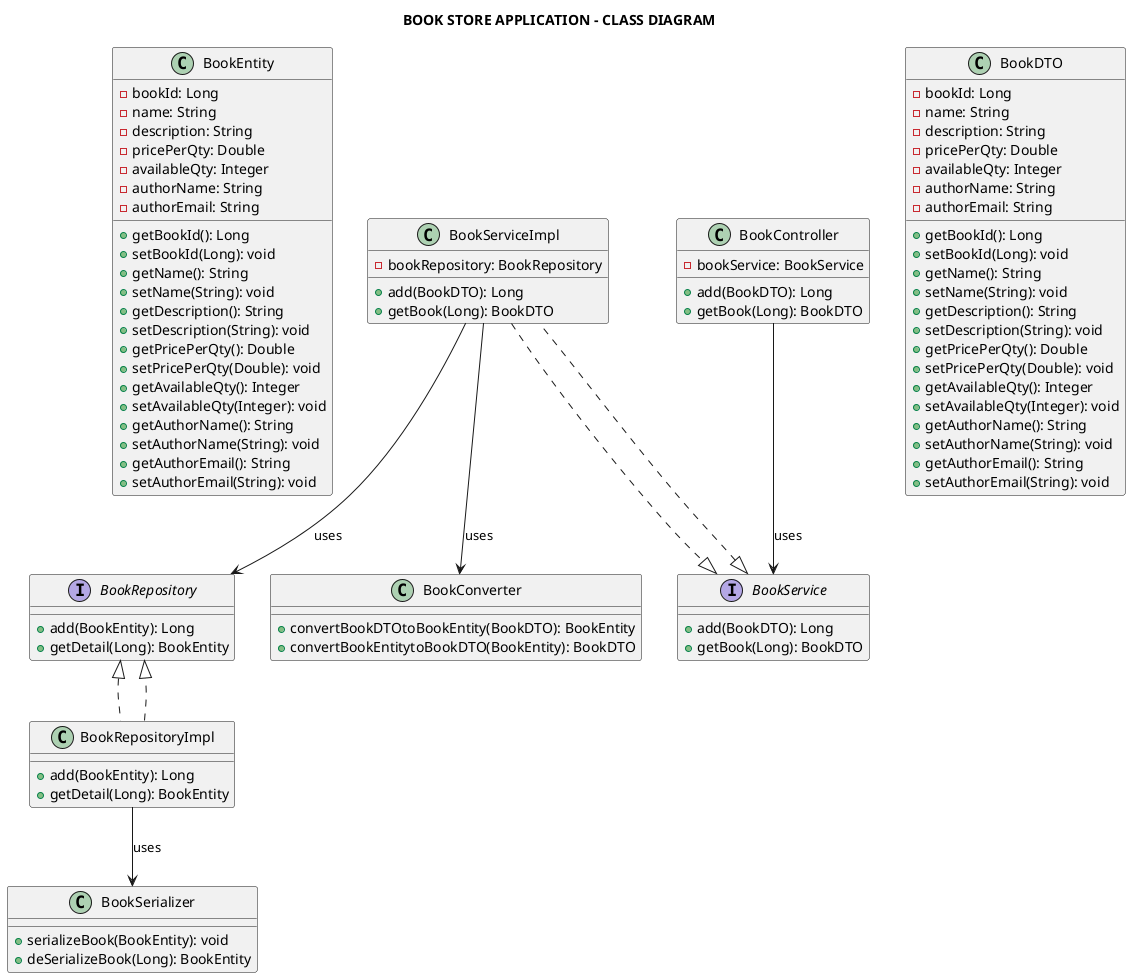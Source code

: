 @startuml
title BOOK STORE APPLICATION - CLASS DIAGRAM

class BookEntity {
    -bookId: Long
    -name: String
    -description: String
    -pricePerQty: Double
    -availableQty: Integer
    -authorName: String
    -authorEmail: String
    +getBookId(): Long
    +setBookId(Long): void
    +getName(): String
    +setName(String): void
    +getDescription(): String
    +setDescription(String): void
    +getPricePerQty(): Double
    +setPricePerQty(Double): void
    +getAvailableQty(): Integer
    +setAvailableQty(Integer): void
    +getAuthorName(): String
    +setAuthorName(String): void
    +getAuthorEmail(): String
    +setAuthorEmail(String): void
}

interface BookRepository {
    +add(BookEntity): Long
    +getDetail(Long): BookEntity
}

class BookRepositoryImpl implements BookRepository {
    +add(BookEntity): Long
    +getDetail(Long): BookEntity
}

interface BookService {
    +add(BookDTO): Long
    +getBook(Long): BookDTO
}

class BookServiceImpl implements BookService {
    -bookRepository: BookRepository
    +add(BookDTO): Long
    +getBook(Long): BookDTO
}

class BookController {
    -bookService: BookService
    +add(BookDTO): Long
    +getBook(Long): BookDTO
}

class BookDTO {
    -bookId: Long
    -name: String
    -description: String
    -pricePerQty: Double
    -availableQty: Integer
    -authorName: String
    -authorEmail: String
    +getBookId(): Long
    +setBookId(Long): void
    +getName(): String
    +setName(String): void
    +getDescription(): String
    +setDescription(String): void
    +getPricePerQty(): Double
    +setPricePerQty(Double): void
    +getAvailableQty(): Integer
    +setAvailableQty(Integer): void
    +getAuthorName(): String
    +setAuthorName(String): void
    +getAuthorEmail(): String
    +setAuthorEmail(String): void
}

class BookConverter {
    +convertBookDTOtoBookEntity(BookDTO): BookEntity
    +convertBookEntitytoBookDTO(BookEntity): BookDTO
}

class BookSerializer {
    +serializeBook(BookEntity): void
    +deSerializeBook(Long): BookEntity
}

BookController --> BookService : uses
BookServiceImpl ..|> BookService
BookServiceImpl --> BookRepository : uses
BookRepositoryImpl ..|> BookRepository
BookServiceImpl --> BookConverter : uses
BookRepositoryImpl --> BookSerializer : uses

@enduml
